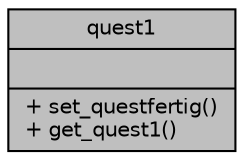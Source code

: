 digraph "quest1"
{
 // INTERACTIVE_SVG=YES
  bgcolor="transparent";
  edge [fontname="Helvetica",fontsize="10",labelfontname="Helvetica",labelfontsize="10"];
  node [fontname="Helvetica",fontsize="10",shape=record];
  Node1 [label="{quest1\n||+ set_questfertig()\l+ get_quest1()\l}",height=0.2,width=0.4,color="black", fillcolor="grey75", style="filled" fontcolor="black"];
}
